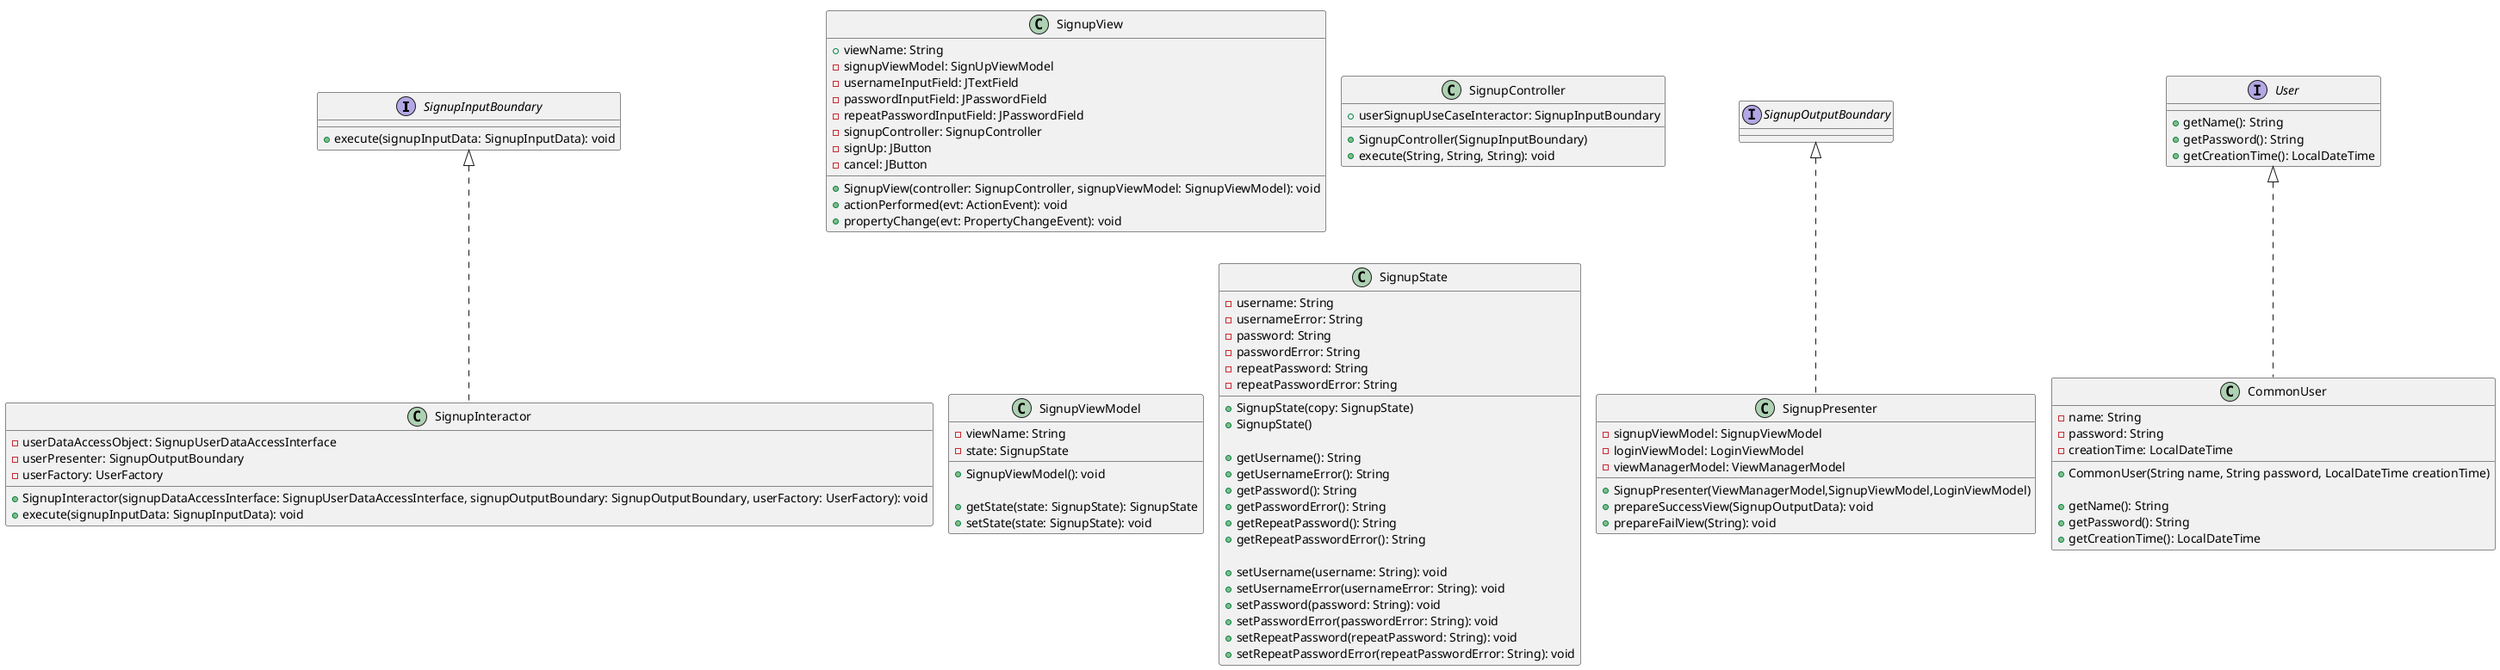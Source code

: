 @startuml
!pragma layout smetana

interface SignupInputBoundary {
    +execute(signupInputData: SignupInputData): void
}
class SignupInteractor implements SignupInputBoundary {
    -userDataAccessObject: SignupUserDataAccessInterface
    -userPresenter: SignupOutputBoundary
    -userFactory: UserFactory
    +SignupInteractor(signupDataAccessInterface: SignupUserDataAccessInterface, signupOutputBoundary: SignupOutputBoundary, userFactory: UserFactory): void
    +execute(signupInputData: SignupInputData): void
}
class SignupView {
    +viewName: String
    -signupViewModel: SignUpViewModel
    -usernameInputField: JTextField
    -passwordInputField: JPasswordField
    -repeatPasswordInputField: JPasswordField
    -signupController: SignupController
    -signUp: JButton
    -cancel: JButton

    +SignupView(controller: SignupController, signupViewModel: SignupViewModel): void
    +actionPerformed(evt: ActionEvent): void
    +propertyChange(evt: PropertyChangeEvent): void
}

class SignupController {
    +userSignupUseCaseInteractor: SignupInputBoundary

    +SignupController(SignupInputBoundary)
    +execute(String, String, String): void
}

class SignupPresenter implements SignupOutputBoundary {
    -signupViewModel: SignupViewModel
    -loginViewModel: LoginViewModel
    -viewManagerModel: ViewManagerModel

    +SignupPresenter(ViewManagerModel,SignupViewModel,LoginViewModel)
    +prepareSuccessView(SignupOutputData): void
    +prepareFailView(String): void
}

class SignupViewModel {
    -viewName: String
    -state: SignupState
'    -support: PropertyChangeSupport

    +SignupViewModel(): void

    +getState(state: SignupState): SignupState
    +setState(state: SignupState): void
'    +firePropertyChanged(): void
'    +addPropertyListener(listener: PropertyChangeListener): void
}

class SignupState {
    -username: String
    -usernameError: String
    -password: String
    -passwordError: String
    -repeatPassword: String
    -repeatPasswordError: String

    +SignupState(copy: SignupState)
    +SignupState()

    +getUsername(): String
    +getUsernameError(): String
    +getPassword(): String
    +getPasswordError(): String
    +getRepeatPassword(): String
    +getRepeatPasswordError(): String

    +setUsername(username: String): void
    +setUsernameError(usernameError: String): void
    +setPassword(password: String): void
    +setPasswordError(passwordError: String): void
    +setRepeatPassword(repeatPassword: String): void
    +setRepeatPasswordError(repeatPasswordError: String): void
}

interface User {
+ getName(): String
+ getPassword(): String
+ getCreationTime(): LocalDateTime
}

class CommonUser implements User {
- name: String
- password: String
- creationTime: LocalDateTime

+CommonUser(String name, String password, LocalDateTime creationTime)

+getName(): String
+getPassword(): String
+getCreationTime(): LocalDateTime
}
@enduml
